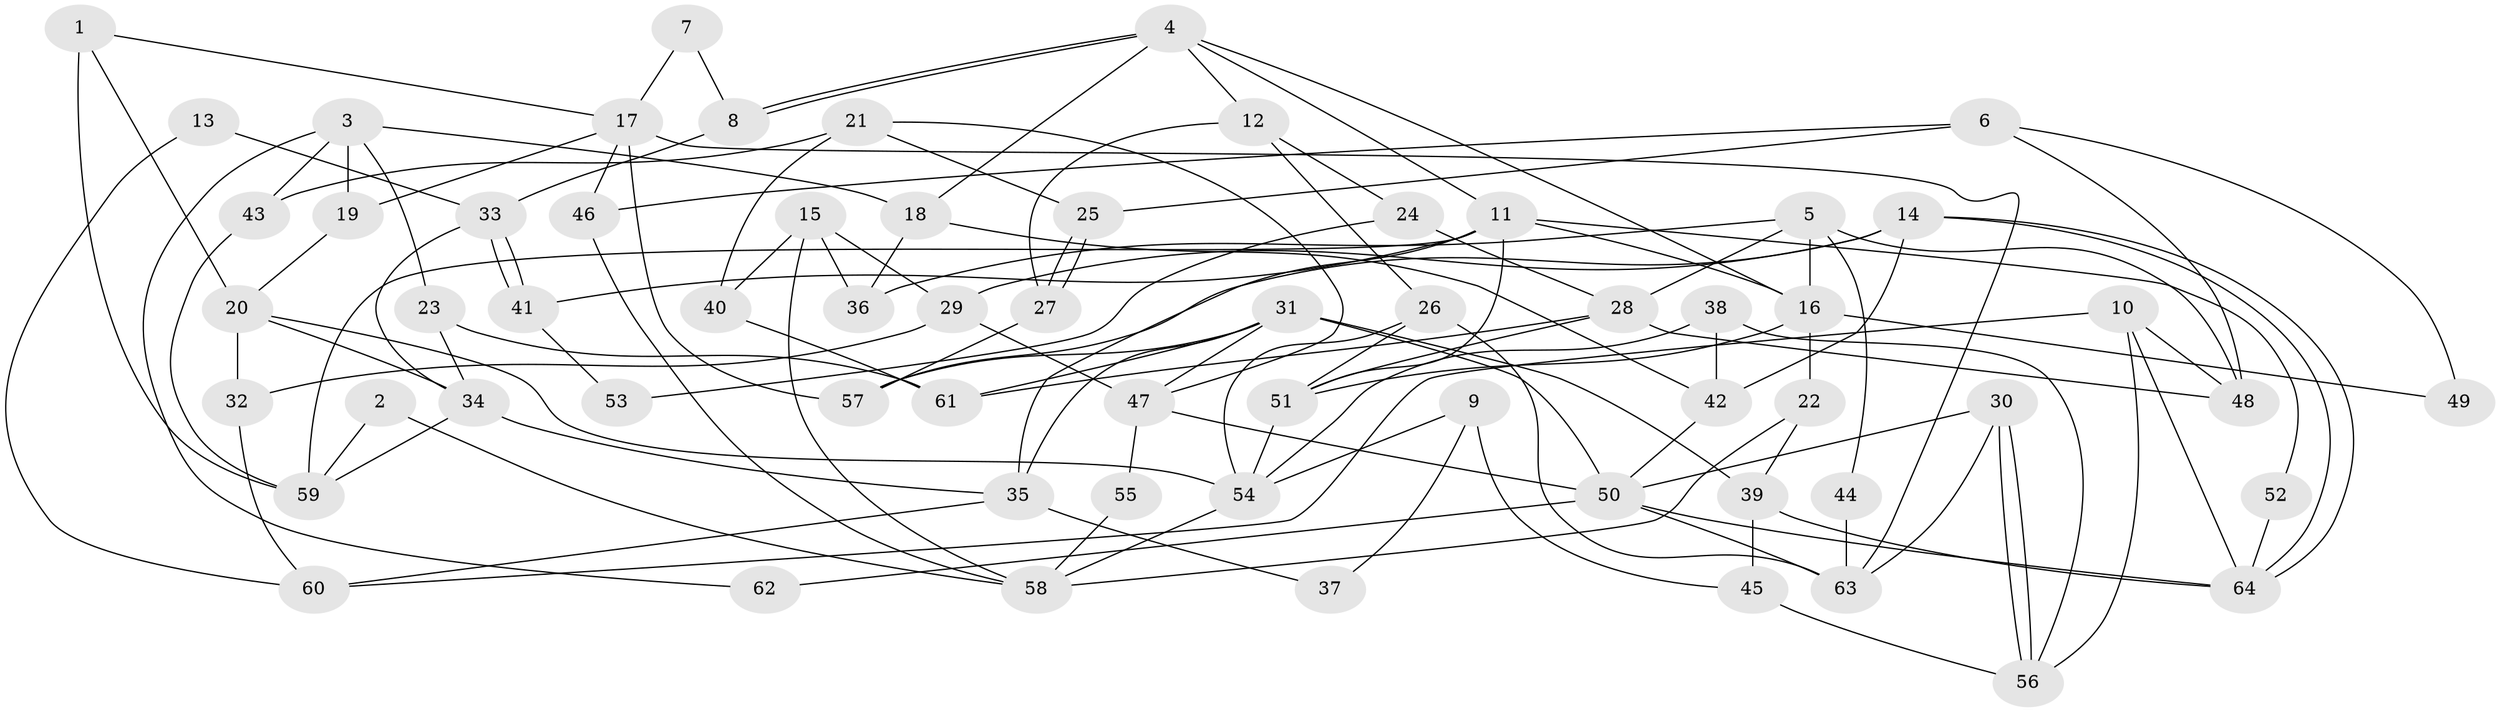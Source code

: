 // coarse degree distribution, {7: 0.18421052631578946, 2: 0.13157894736842105, 6: 0.13157894736842105, 5: 0.21052631578947367, 4: 0.10526315789473684, 9: 0.02631578947368421, 3: 0.15789473684210525, 8: 0.05263157894736842}
// Generated by graph-tools (version 1.1) at 2025/24/03/03/25 07:24:00]
// undirected, 64 vertices, 128 edges
graph export_dot {
graph [start="1"]
  node [color=gray90,style=filled];
  1;
  2;
  3;
  4;
  5;
  6;
  7;
  8;
  9;
  10;
  11;
  12;
  13;
  14;
  15;
  16;
  17;
  18;
  19;
  20;
  21;
  22;
  23;
  24;
  25;
  26;
  27;
  28;
  29;
  30;
  31;
  32;
  33;
  34;
  35;
  36;
  37;
  38;
  39;
  40;
  41;
  42;
  43;
  44;
  45;
  46;
  47;
  48;
  49;
  50;
  51;
  52;
  53;
  54;
  55;
  56;
  57;
  58;
  59;
  60;
  61;
  62;
  63;
  64;
  1 -- 20;
  1 -- 59;
  1 -- 17;
  2 -- 59;
  2 -- 58;
  3 -- 19;
  3 -- 18;
  3 -- 23;
  3 -- 43;
  3 -- 62;
  4 -- 12;
  4 -- 8;
  4 -- 8;
  4 -- 11;
  4 -- 16;
  4 -- 18;
  5 -- 28;
  5 -- 16;
  5 -- 36;
  5 -- 44;
  5 -- 48;
  6 -- 46;
  6 -- 25;
  6 -- 48;
  6 -- 49;
  7 -- 8;
  7 -- 17;
  8 -- 33;
  9 -- 45;
  9 -- 54;
  9 -- 37;
  10 -- 64;
  10 -- 48;
  10 -- 56;
  10 -- 60;
  11 -- 16;
  11 -- 35;
  11 -- 41;
  11 -- 51;
  11 -- 52;
  11 -- 59;
  12 -- 27;
  12 -- 26;
  12 -- 24;
  13 -- 33;
  13 -- 60;
  14 -- 57;
  14 -- 64;
  14 -- 64;
  14 -- 29;
  14 -- 42;
  15 -- 36;
  15 -- 29;
  15 -- 40;
  15 -- 58;
  16 -- 51;
  16 -- 22;
  16 -- 49;
  17 -- 63;
  17 -- 19;
  17 -- 46;
  17 -- 57;
  18 -- 42;
  18 -- 36;
  19 -- 20;
  20 -- 54;
  20 -- 32;
  20 -- 34;
  21 -- 47;
  21 -- 43;
  21 -- 25;
  21 -- 40;
  22 -- 39;
  22 -- 58;
  23 -- 61;
  23 -- 34;
  24 -- 28;
  24 -- 53;
  25 -- 27;
  25 -- 27;
  26 -- 51;
  26 -- 54;
  26 -- 63;
  27 -- 57;
  28 -- 48;
  28 -- 61;
  28 -- 51;
  29 -- 47;
  29 -- 32;
  30 -- 63;
  30 -- 56;
  30 -- 56;
  30 -- 50;
  31 -- 50;
  31 -- 35;
  31 -- 39;
  31 -- 47;
  31 -- 57;
  31 -- 61;
  32 -- 60;
  33 -- 34;
  33 -- 41;
  33 -- 41;
  34 -- 35;
  34 -- 59;
  35 -- 37;
  35 -- 60;
  38 -- 56;
  38 -- 54;
  38 -- 42;
  39 -- 64;
  39 -- 45;
  40 -- 61;
  41 -- 53;
  42 -- 50;
  43 -- 59;
  44 -- 63;
  45 -- 56;
  46 -- 58;
  47 -- 50;
  47 -- 55;
  50 -- 62;
  50 -- 63;
  50 -- 64;
  51 -- 54;
  52 -- 64;
  54 -- 58;
  55 -- 58;
}
